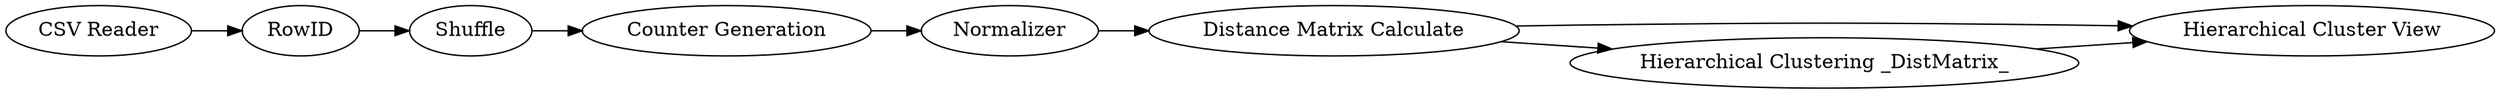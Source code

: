 digraph {
	1 -> 8
	4 -> 3
	3 -> 2
	5 -> 6
	8 -> 4
	2 -> 5
	7 -> 6
	5 -> 7
	5 [label="Distance Matrix Calculate"]
	1 [label="CSV Reader"]
	7 [label="Hierarchical Clustering _DistMatrix_"]
	4 [label=Shuffle]
	8 [label=RowID]
	6 [label="Hierarchical Cluster View"]
	3 [label="Counter Generation"]
	2 [label=Normalizer]
	rankdir=LR
}
